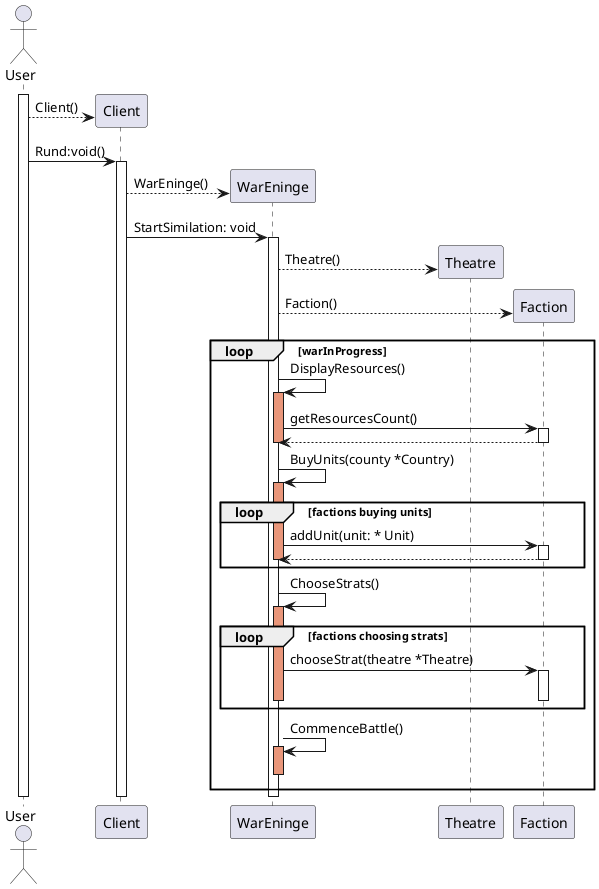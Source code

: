 @startuml
actor User
participant Client
participant WarEninge 
participant Theatre 
participant Faction

create Client
activate User

User --> Client: Client()
User -> Client: Rund:void()

activate Client

create WarEninge
Client --> WarEninge: WarEninge()
Client -> WarEninge: StartSimilation: void

activate WarEninge

create Theatre
WarEninge --> Theatre: Theatre()
create Faction
WarEninge --> Faction: Faction()

loop warInProgress

WarEninge -> WarEninge: DisplayResources()
activate WarEninge #DarkSalmon

WarEninge -> Faction : getResourcesCount()
activate Faction 
Faction --> WarEninge
deactivate Faction

deactivate WarEninge

WarEninge -> WarEninge: BuyUnits(county *Country)
activate WarEninge #DarkSalmon
loop factions buying units 

WarEninge -> Faction : addUnit(unit: * Unit)
activate Faction
Faction --> WarEninge
deactivate Faction

deactivate WarEninge

end

WarEninge -> WarEninge: ChooseStrats()
activate WarEninge #DarkSalmon
loop factions choosing strats
WarEninge -> Faction : chooseStrat(theatre *Theatre)
activate Faction
deactivate WarEninge
deactivate Faction


end

WarEninge -> WarEninge: CommenceBattle()
activate WarEninge #DarkSalmon
deactivate WarEninge

end

deactivate WarEninge
deactivate Client
deactivate User
@enduml